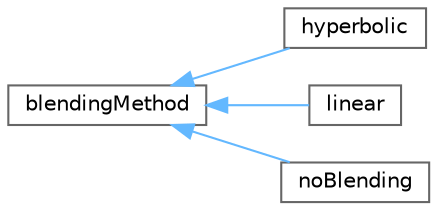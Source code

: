digraph "Graphical Class Hierarchy"
{
 // LATEX_PDF_SIZE
  bgcolor="transparent";
  edge [fontname=Helvetica,fontsize=10,labelfontname=Helvetica,labelfontsize=10];
  node [fontname=Helvetica,fontsize=10,shape=box,height=0.2,width=0.4];
  rankdir="LR";
  Node0 [id="Node000000",label="blendingMethod",height=0.2,width=0.4,color="grey40", fillcolor="white", style="filled",URL="$classFoam_1_1blendingMethod.html",tooltip=" "];
  Node0 -> Node1 [id="edge4335_Node000000_Node000001",dir="back",color="steelblue1",style="solid",tooltip=" "];
  Node1 [id="Node000001",label="hyperbolic",height=0.2,width=0.4,color="grey40", fillcolor="white", style="filled",URL="$classFoam_1_1blendingMethods_1_1hyperbolic.html",tooltip=" "];
  Node0 -> Node2 [id="edge4336_Node000000_Node000002",dir="back",color="steelblue1",style="solid",tooltip=" "];
  Node2 [id="Node000002",label="linear",height=0.2,width=0.4,color="grey40", fillcolor="white", style="filled",URL="$classFoam_1_1blendingMethods_1_1linear.html",tooltip=" "];
  Node0 -> Node3 [id="edge4337_Node000000_Node000003",dir="back",color="steelblue1",style="solid",tooltip=" "];
  Node3 [id="Node000003",label="noBlending",height=0.2,width=0.4,color="grey40", fillcolor="white", style="filled",URL="$classFoam_1_1blendingMethods_1_1noBlending.html",tooltip=" "];
}
